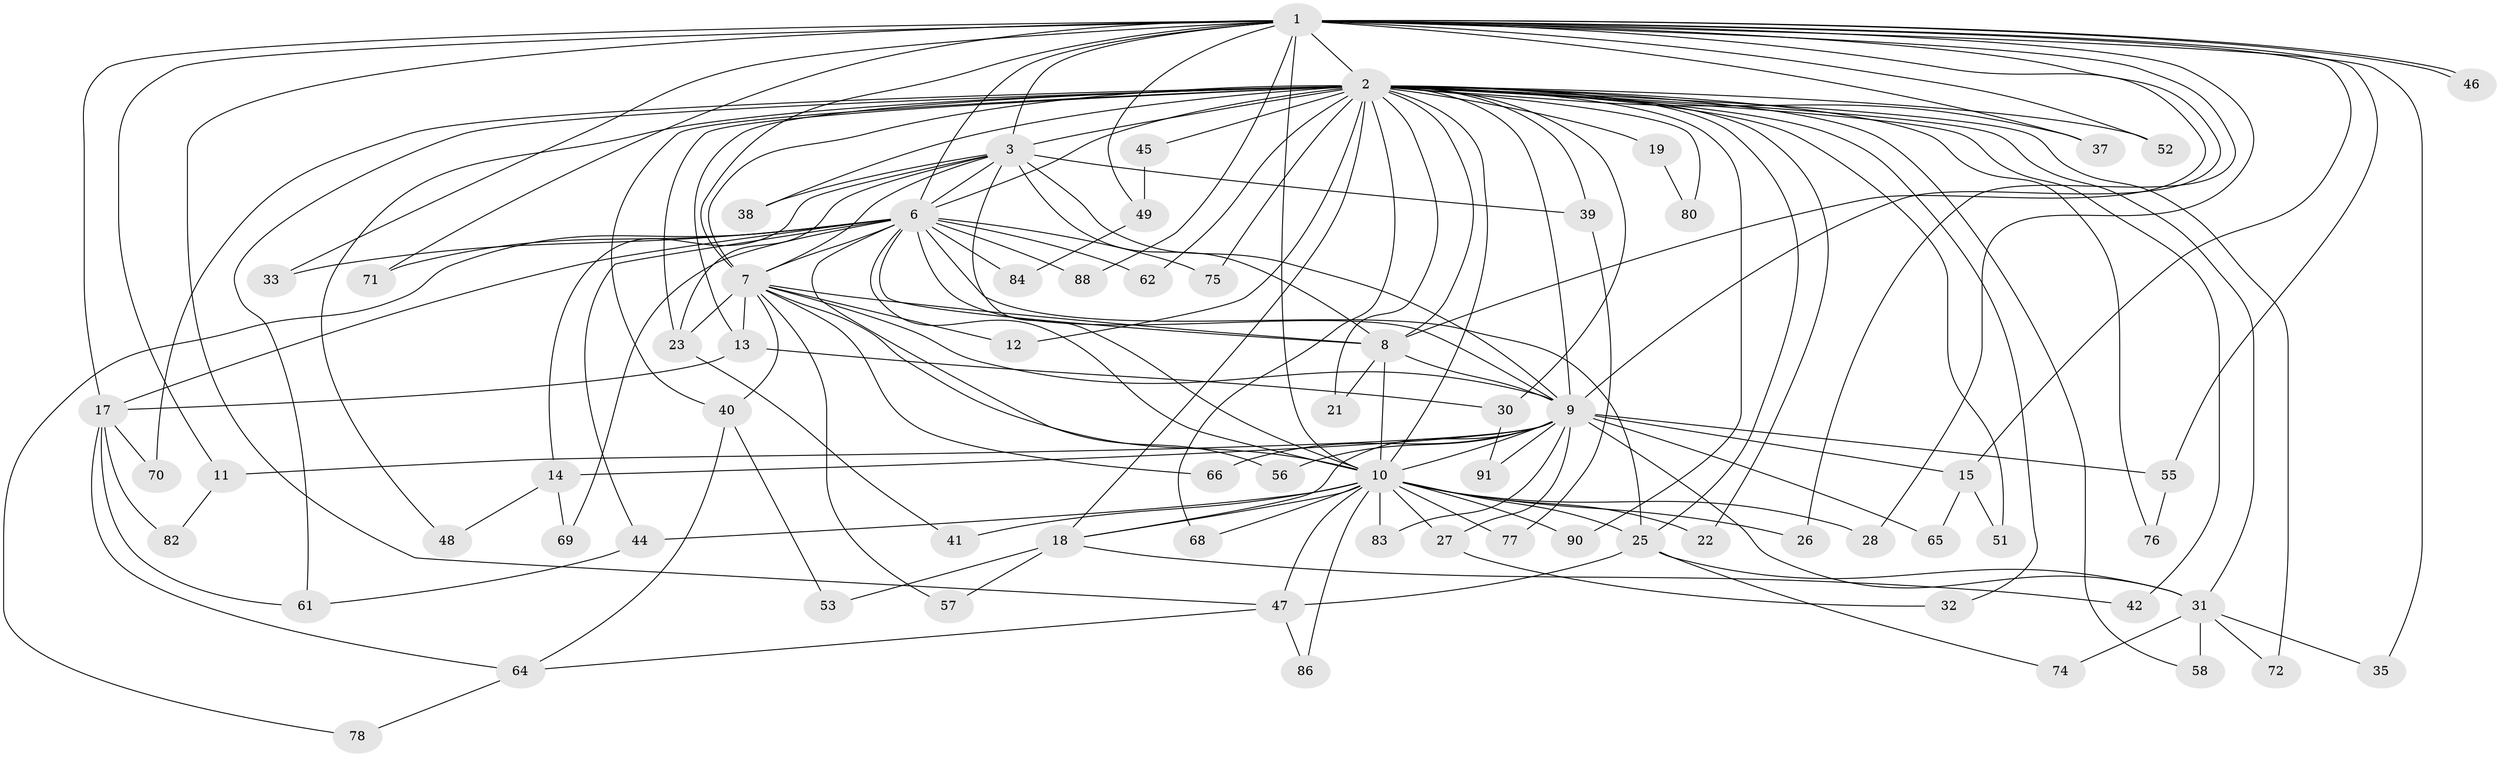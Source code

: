 // Generated by graph-tools (version 1.1) at 2025/23/03/03/25 07:23:43]
// undirected, 70 vertices, 158 edges
graph export_dot {
graph [start="1"]
  node [color=gray90,style=filled];
  1 [super="+5"];
  2 [super="+4"];
  3 [super="+89"];
  6 [super="+50"];
  7 [super="+29"];
  8 [super="+16"];
  9 [super="+24"];
  10 [super="+60"];
  11;
  12;
  13 [super="+79"];
  14 [super="+20"];
  15;
  17 [super="+43"];
  18 [super="+36"];
  19;
  21;
  22;
  23 [super="+54"];
  25 [super="+67"];
  26;
  27;
  28;
  30;
  31 [super="+34"];
  32;
  33;
  35;
  37;
  38 [super="+59"];
  39;
  40;
  41;
  42;
  44;
  45;
  46;
  47 [super="+85"];
  48;
  49 [super="+73"];
  51;
  52;
  53;
  55;
  56;
  57;
  58 [super="+63"];
  61 [super="+81"];
  62;
  64 [super="+87"];
  65;
  66;
  68;
  69;
  70;
  71;
  72;
  74;
  75;
  76;
  77;
  78;
  80;
  82;
  83;
  84;
  86;
  88;
  90;
  91;
  1 -- 2 [weight=4];
  1 -- 3 [weight=3];
  1 -- 6 [weight=2];
  1 -- 7 [weight=2];
  1 -- 8 [weight=2];
  1 -- 9 [weight=2];
  1 -- 10 [weight=3];
  1 -- 11;
  1 -- 17;
  1 -- 26;
  1 -- 28;
  1 -- 33;
  1 -- 46;
  1 -- 46;
  1 -- 88;
  1 -- 71;
  1 -- 15;
  1 -- 35;
  1 -- 37;
  1 -- 49 [weight=2];
  1 -- 52;
  1 -- 55;
  1 -- 47;
  2 -- 3 [weight=2];
  2 -- 6 [weight=2];
  2 -- 7 [weight=2];
  2 -- 8 [weight=2];
  2 -- 9 [weight=3];
  2 -- 10 [weight=2];
  2 -- 12;
  2 -- 37;
  2 -- 38 [weight=2];
  2 -- 45 [weight=2];
  2 -- 48;
  2 -- 52;
  2 -- 61;
  2 -- 62;
  2 -- 68;
  2 -- 75;
  2 -- 76;
  2 -- 90;
  2 -- 70;
  2 -- 72;
  2 -- 13 [weight=2];
  2 -- 80;
  2 -- 18;
  2 -- 19;
  2 -- 21;
  2 -- 22;
  2 -- 23 [weight=2];
  2 -- 30;
  2 -- 31;
  2 -- 32;
  2 -- 39;
  2 -- 40;
  2 -- 42;
  2 -- 51;
  2 -- 58;
  2 -- 25;
  3 -- 6;
  3 -- 7;
  3 -- 8;
  3 -- 9;
  3 -- 10;
  3 -- 14;
  3 -- 23;
  3 -- 38;
  3 -- 39;
  6 -- 7;
  6 -- 8;
  6 -- 9;
  6 -- 10 [weight=2];
  6 -- 25;
  6 -- 33;
  6 -- 44;
  6 -- 56;
  6 -- 71;
  6 -- 75;
  6 -- 88;
  6 -- 17;
  6 -- 84;
  6 -- 69;
  6 -- 62;
  6 -- 78;
  7 -- 8;
  7 -- 9;
  7 -- 10;
  7 -- 12;
  7 -- 13;
  7 -- 40;
  7 -- 57;
  7 -- 66;
  7 -- 23;
  8 -- 9;
  8 -- 10;
  8 -- 21;
  9 -- 10;
  9 -- 11;
  9 -- 14 [weight=2];
  9 -- 15;
  9 -- 18;
  9 -- 27;
  9 -- 55;
  9 -- 56;
  9 -- 65;
  9 -- 66;
  9 -- 83;
  9 -- 91;
  9 -- 31;
  10 -- 22;
  10 -- 25;
  10 -- 26;
  10 -- 27;
  10 -- 28;
  10 -- 41;
  10 -- 44;
  10 -- 47;
  10 -- 77;
  10 -- 83;
  10 -- 86;
  10 -- 90;
  10 -- 68;
  10 -- 18;
  11 -- 82;
  13 -- 17;
  13 -- 30;
  14 -- 48;
  14 -- 69;
  15 -- 51;
  15 -- 65;
  17 -- 64;
  17 -- 70;
  17 -- 82;
  17 -- 61;
  18 -- 42;
  18 -- 53;
  18 -- 57;
  19 -- 80;
  23 -- 41;
  25 -- 31;
  25 -- 47;
  25 -- 74;
  27 -- 32;
  30 -- 91;
  31 -- 35;
  31 -- 72;
  31 -- 58 [weight=2];
  31 -- 74;
  39 -- 77;
  40 -- 53;
  40 -- 64;
  44 -- 61;
  45 -- 49;
  47 -- 64;
  47 -- 86;
  49 -- 84;
  55 -- 76;
  64 -- 78;
}
